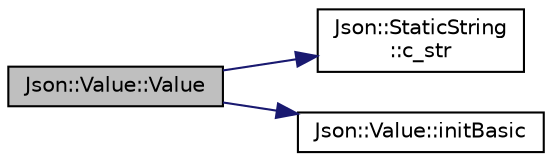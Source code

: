 digraph "Json::Value::Value"
{
 // LATEX_PDF_SIZE
  edge [fontname="Helvetica",fontsize="10",labelfontname="Helvetica",labelfontsize="10"];
  node [fontname="Helvetica",fontsize="10",shape=record];
  rankdir="LR";
  Node1 [label="Json::Value::Value",height=0.2,width=0.4,color="black", fillcolor="grey75", style="filled", fontcolor="black",tooltip="Constructs a value from a static string."];
  Node1 -> Node2 [color="midnightblue",fontsize="10",style="solid",fontname="Helvetica"];
  Node2 [label="Json::StaticString\l::c_str",height=0.2,width=0.4,color="black", fillcolor="white", style="filled",URL="$class_json_1_1_static_string.html#ad6be703d432d108623bb0aa06b0b90ca",tooltip=" "];
  Node1 -> Node3 [color="midnightblue",fontsize="10",style="solid",fontname="Helvetica"];
  Node3 [label="Json::Value::initBasic",height=0.2,width=0.4,color="black", fillcolor="white", style="filled",URL="$class_json_1_1_value.html#a32b86b71564157f40f880f5736be822a",tooltip=" "];
}
